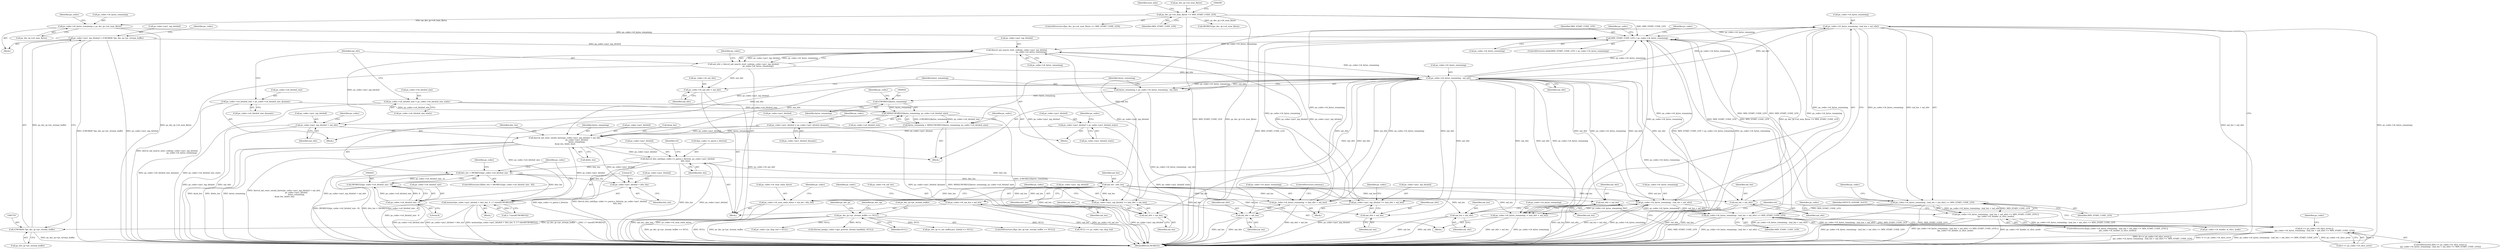 digraph "0_Android_87fb7909c49e6a4510ba86ace1ffc83459c7e1b9@API" {
"1001010" [label="(Call,ps_codec->i4_bytes_remaining - (nal_len + nal_ofst))"];
"1000911" [label="(Call,ps_codec->i4_bytes_remaining - nal_ofst)"];
"1000895" [label="(Call,ihevcd_nal_search_start_code(ps_codec->pu1_inp_bitsbuf,\n                                                ps_codec->i4_bytes_remaining))"];
"1000754" [label="(Call,ps_codec->pu1_inp_bitsbuf = (UWORD8 *)ps_dec_ip->pv_stream_buffer)"];
"1000758" [label="(Call,(UWORD8 *)ps_dec_ip->pv_stream_buffer)"];
"1000260" [label="(Call,ps_dec_ip->pv_stream_buffer == NULL)"];
"1001105" [label="(Call,ps_codec->pu1_inp_bitsbuf += (nal_ofst + nal_len))"];
"1000965" [label="(Call,nal_len - bits_len)"];
"1000940" [label="(Call,bits_len < (WORD32)(ps_codec->u4_bitsbuf_size - 8))"];
"1000973" [label="(Call,ihevcd_bits_init(&ps_codec->s_parse.s_bitstrm, ps_codec->pu1_bitsbuf,\n                         bits_len))"];
"1000925" [label="(Call,ihevcd_nal_remv_emuln_bytes(ps_codec->pu1_inp_bitsbuf + nal_ofst,\n                                        ps_codec->pu1_bitsbuf,\n                                        bytes_remaining,\n &nal_len, &bits_len))"];
"1000863" [label="(Call,ps_codec->pu1_bitsbuf = ps_codec->pu1_bitsbuf_dynamic)"];
"1000879" [label="(Call,ps_codec->pu1_bitsbuf = ps_codec->pu1_bitsbuf_static)"];
"1000916" [label="(Call,bytes_remaining = MIN((UWORD32)bytes_remaining, ps_codec->u4_bitsbuf_size))"];
"1000918" [label="(Call,MIN((UWORD32)bytes_remaining, ps_codec->u4_bitsbuf_size))"];
"1000919" [label="(Call,(UWORD32)bytes_remaining)"];
"1000909" [label="(Call,bytes_remaining = ps_codec->i4_bytes_remaining - nal_ofst)"];
"1000870" [label="(Call,ps_codec->u4_bitsbuf_size = ps_codec->u4_bitsbuf_size_dynamic)"];
"1000886" [label="(Call,ps_codec->u4_bitsbuf_size = ps_codec->u4_bitsbuf_size_static)"];
"1000942" [label="(Call,(WORD32)(ps_codec->u4_bitsbuf_size - 8))"];
"1000944" [label="(Call,ps_codec->u4_bitsbuf_size - 8)"];
"1001152" [label="(Call,ps_codec->pu1_inp_bitsbuf += (nal_ofst + nal_len))"];
"1000795" [label="(Call,MIN_START_CODE_LEN < ps_codec->i4_bytes_remaining)"];
"1000281" [label="(Call,ps_dec_ip->u4_num_Bytes <= MIN_START_CODE_LEN)"];
"1001142" [label="(Call,ps_codec->i4_bytes_remaining - (nal_len + nal_ofst) <= MIN_START_CODE_LEN)"];
"1001143" [label="(Call,ps_codec->i4_bytes_remaining - (nal_len + nal_ofst))"];
"1001010" [label="(Call,ps_codec->i4_bytes_remaining - (nal_len + nal_ofst))"];
"1001009" [label="(Call,ps_codec->i4_bytes_remaining - (nal_len + nal_ofst) <= MIN_START_CODE_LEN)"];
"1001112" [label="(Call,ps_codec->i4_bytes_remaining -= (nal_ofst + nal_len))"];
"1000747" [label="(Call,ps_codec->i4_bytes_remaining = ps_dec_ip->u4_num_Bytes)"];
"1001159" [label="(Call,ps_codec->i4_bytes_remaining -= (nal_ofst + nal_len))"];
"1000893" [label="(Call,nal_ofst = ihevcd_nal_search_start_code(ps_codec->pu1_inp_bitsbuf,\n                                                ps_codec->i4_bytes_remaining))"];
"1000902" [label="(Call,ps_codec->i4_nal_ofst = nal_ofst)"];
"1000950" [label="(Call,memset(ps_codec->pu1_bitsbuf + bits_len, 0, 2 * sizeof(UWORD32)))"];
"1000951" [label="(Call,ps_codec->pu1_bitsbuf + bits_len)"];
"1000961" [label="(Call,ps_codec->i4_num_emln_bytes = nal_len - bits_len)"];
"1000968" [label="(Call,ps_codec->i4_nal_len = nal_len)"];
"1001008" [label="(Call,(ps_codec->i4_bytes_remaining - (nal_len + nal_ofst) <= MIN_START_CODE_LEN) ||\n (ps_codec->i4_header_in_slice_mode))"];
"1001136" [label="(Call,(0 == ps_codec->i4_slice_error) ||\n (ps_codec->i4_bytes_remaining - (nal_len + nal_ofst) <= MIN_START_CODE_LEN))"];
"1001014" [label="(Call,nal_len + nal_ofst)"];
"1001109" [label="(Call,nal_ofst + nal_len)"];
"1001116" [label="(Call,nal_ofst + nal_len)"];
"1001147" [label="(Call,nal_len + nal_ofst)"];
"1001156" [label="(Call,nal_ofst + nal_len)"];
"1001163" [label="(Call,nal_ofst + nal_len)"];
"1000926" [label="(Call,ps_codec->pu1_inp_bitsbuf + nal_ofst)"];
"1000923" [label="(Identifier,ps_codec)"];
"1001142" [label="(Call,ps_codec->i4_bytes_remaining - (nal_len + nal_ofst) <= MIN_START_CODE_LEN)"];
"1000904" [label="(Identifier,ps_codec)"];
"1000264" [label="(Identifier,NULL)"];
"1000941" [label="(Identifier,bits_len)"];
"1000965" [label="(Call,nal_len - bits_len)"];
"1000325" [label="(Identifier,num_mbs)"];
"1001017" [label="(Identifier,MIN_START_CODE_LEN)"];
"1000756" [label="(Identifier,ps_codec)"];
"1000939" [label="(ControlStructure,if(bits_len < (WORD32)(ps_codec->u4_bitsbuf_size - 8)))"];
"1000972" [label="(Identifier,nal_len)"];
"1000895" [label="(Call,ihevcd_nal_search_start_code(ps_codec->pu1_inp_bitsbuf,\n                                                ps_codec->i4_bytes_remaining))"];
"1000970" [label="(Identifier,ps_codec)"];
"1000911" [label="(Call,ps_codec->i4_bytes_remaining - nal_ofst)"];
"1000758" [label="(Call,(UWORD8 *)ps_dec_ip->pv_stream_buffer)"];
"1000404" [label="(Call,ps_dec_ip->s_out_buffer.pu1_bufs[i] == NULL)"];
"1000934" [label="(Identifier,bytes_remaining)"];
"1000289" [label="(Call,(WORD32)ps_dec_ip->u4_num_Bytes)"];
"1001231" [label="(Identifier,ps_codec)"];
"1000907" [label="(Block,)"];
"1000916" [label="(Call,bytes_remaining = MIN((UWORD32)bytes_remaining, ps_codec->u4_bitsbuf_size))"];
"1000797" [label="(Call,ps_codec->i4_bytes_remaining)"];
"1000755" [label="(Call,ps_codec->pu1_inp_bitsbuf)"];
"1001011" [label="(Call,ps_codec->i4_bytes_remaining)"];
"1000931" [label="(Call,ps_codec->pu1_bitsbuf)"];
"1000906" [label="(Identifier,nal_ofst)"];
"1000285" [label="(Identifier,MIN_START_CODE_LEN)"];
"1001117" [label="(Identifier,nal_ofst)"];
"1000948" [label="(Literal,8)"];
"1000955" [label="(Identifier,bits_len)"];
"1001161" [label="(Identifier,ps_codec)"];
"1001087" [label="(Identifier,IHEVCD_IGNORE_SLICE)"];
"1000893" [label="(Call,nal_ofst = ihevcd_nal_search_start_code(ps_codec->pu1_inp_bitsbuf,\n                                                ps_codec->i4_bytes_remaining))"];
"1001109" [label="(Call,nal_ofst + nal_len)"];
"1000766" [label="(Identifier,ps_codec)"];
"1000966" [label="(Identifier,nal_len)"];
"1001105" [label="(Call,ps_codec->pu1_inp_bitsbuf += (nal_ofst + nal_len))"];
"1000883" [label="(Call,ps_codec->pu1_bitsbuf_static)"];
"1000912" [label="(Call,ps_codec->i4_bytes_remaining)"];
"1001136" [label="(Call,(0 == ps_codec->i4_slice_error) ||\n (ps_codec->i4_bytes_remaining - (nal_len + nal_ofst) <= MIN_START_CODE_LEN))"];
"1001010" [label="(Call,ps_codec->i4_bytes_remaining - (nal_len + nal_ofst))"];
"1001164" [label="(Identifier,nal_ofst)"];
"1000957" [label="(Call,2 * sizeof(UWORD32))"];
"1000796" [label="(Identifier,MIN_START_CODE_LEN)"];
"1000902" [label="(Call,ps_codec->i4_nal_ofst = nal_ofst)"];
"1000925" [label="(Call,ihevcd_nal_remv_emuln_bytes(ps_codec->pu1_inp_bitsbuf + nal_ofst,\n                                        ps_codec->pu1_bitsbuf,\n                                        bytes_remaining,\n &nal_len, &bits_len))"];
"1001149" [label="(Identifier,nal_ofst)"];
"1001019" [label="(Identifier,ps_codec)"];
"1000760" [label="(Call,ps_dec_ip->pv_stream_buffer)"];
"1001119" [label="(ControlStructure,continue;)"];
"1001137" [label="(Call,0 == ps_codec->i4_slice_error)"];
"1000983" [label="(Identifier,bits_len)"];
"1000794" [label="(ControlStructure,while(MIN_START_CODE_LEN < ps_codec->i4_bytes_remaining))"];
"1000864" [label="(Call,ps_codec->pu1_bitsbuf)"];
"1000748" [label="(Call,ps_codec->i4_bytes_remaining)"];
"1000973" [label="(Call,ihevcd_bits_init(&ps_codec->s_parse.s_bitstrm, ps_codec->pu1_bitsbuf,\n                         bits_len))"];
"1000879" [label="(Call,ps_codec->pu1_bitsbuf = ps_codec->pu1_bitsbuf_static)"];
"1001018" [label="(Call,ps_codec->i4_header_in_slice_mode)"];
"1001015" [label="(Identifier,nal_len)"];
"1000283" [label="(Identifier,ps_dec_ip)"];
"1000928" [label="(Identifier,ps_codec)"];
"1000952" [label="(Call,ps_codec->pu1_bitsbuf)"];
"1000949" [label="(Block,)"];
"1000867" [label="(Call,ps_codec->pu1_bitsbuf_dynamic)"];
"1001016" [label="(Identifier,nal_ofst)"];
"1000969" [label="(Call,ps_codec->i4_nal_len)"];
"1001148" [label="(Identifier,nal_len)"];
"1000280" [label="(ControlStructure,if(ps_dec_ip->u4_num_Bytes <= MIN_START_CODE_LEN))"];
"1000754" [label="(Call,ps_codec->pu1_inp_bitsbuf = (UWORD8 *)ps_dec_ip->pv_stream_buffer)"];
"1000961" [label="(Call,ps_codec->i4_num_emln_bytes = nal_len - bits_len)"];
"1000880" [label="(Call,ps_codec->pu1_bitsbuf)"];
"1001008" [label="(Call,(ps_codec->i4_bytes_remaining - (nal_len + nal_ofst) <= MIN_START_CODE_LEN) ||\n (ps_codec->i4_header_in_slice_mode))"];
"1001116" [label="(Call,nal_ofst + nal_len)"];
"1000963" [label="(Identifier,ps_codec)"];
"1000259" [label="(ControlStructure,if(ps_dec_ip->pv_stream_buffer == NULL))"];
"1000942" [label="(Call,(WORD32)(ps_codec->u4_bitsbuf_size - 8))"];
"1001165" [label="(Identifier,nal_len)"];
"1000890" [label="(Call,ps_codec->u4_bitsbuf_size_static)"];
"1000894" [label="(Identifier,nal_ofst)"];
"1001135" [label="(ControlStructure,if((0 == ps_codec->i4_slice_error) ||\n (ps_codec->i4_bytes_remaining - (nal_len + nal_ofst) <= MIN_START_CODE_LEN)))"];
"1000899" [label="(Call,ps_codec->i4_bytes_remaining)"];
"1001026" [label="(Identifier,ps_codec)"];
"1000682" [label="(Call,NULL == ps_codec->ps_disp_buf)"];
"1001157" [label="(Identifier,nal_ofst)"];
"1000962" [label="(Call,ps_codec->i4_num_emln_bytes)"];
"1001168" [label="(Identifier,ret)"];
"1000918" [label="(Call,MIN((UWORD32)bytes_remaining, ps_codec->u4_bitsbuf_size))"];
"1001143" [label="(Call,ps_codec->i4_bytes_remaining - (nal_len + nal_ofst))"];
"1000953" [label="(Identifier,ps_codec)"];
"1000795" [label="(Call,MIN_START_CODE_LEN < ps_codec->i4_bytes_remaining)"];
"1000985" [label="(Identifier,ret)"];
"1000282" [label="(Call,ps_dec_ip->u4_num_Bytes)"];
"1000968" [label="(Call,ps_codec->i4_nal_len = nal_len)"];
"1000944" [label="(Call,ps_codec->u4_bitsbuf_size - 8)"];
"1000967" [label="(Identifier,bits_len)"];
"1000751" [label="(Call,ps_dec_ip->u4_num_Bytes)"];
"1001111" [label="(Identifier,nal_len)"];
"1001114" [label="(Identifier,ps_codec)"];
"1000974" [label="(Call,&ps_codec->s_parse.s_bitstrm)"];
"1000935" [label="(Call,&nal_len)"];
"1000870" [label="(Call,ps_codec->u4_bitsbuf_size = ps_codec->u4_bitsbuf_size_dynamic)"];
"1000951" [label="(Call,ps_codec->pu1_bitsbuf + bits_len)"];
"1000281" [label="(Call,ps_dec_ip->u4_num_Bytes <= MIN_START_CODE_LEN)"];
"1001106" [label="(Call,ps_codec->pu1_inp_bitsbuf)"];
"1001009" [label="(Call,ps_codec->i4_bytes_remaining - (nal_len + nal_ofst) <= MIN_START_CODE_LEN)"];
"1001918" [label="(MethodReturn,WORD32)"];
"1001156" [label="(Call,nal_ofst + nal_len)"];
"1000888" [label="(Identifier,ps_codec)"];
"1001150" [label="(Identifier,MIN_START_CODE_LEN)"];
"1000260" [label="(Call,ps_dec_ip->pv_stream_buffer == NULL)"];
"1001113" [label="(Call,ps_codec->i4_bytes_remaining)"];
"1001158" [label="(Identifier,nal_len)"];
"1000930" [label="(Identifier,nal_ofst)"];
"1001014" [label="(Call,nal_len + nal_ofst)"];
"1000937" [label="(Call,&bits_len)"];
"1000956" [label="(Literal,0)"];
"1001110" [label="(Identifier,nal_ofst)"];
"1000977" [label="(Identifier,ps_codec)"];
"1001154" [label="(Identifier,ps_codec)"];
"1001089" [label="(Block,)"];
"1000862" [label="(Block,)"];
"1000145" [label="(Block,)"];
"1000886" [label="(Call,ps_codec->u4_bitsbuf_size = ps_codec->u4_bitsbuf_size_static)"];
"1000872" [label="(Identifier,ps_codec)"];
"1001163" [label="(Call,nal_ofst + nal_len)"];
"1000926" [label="(Call,ps_codec->pu1_inp_bitsbuf + nal_ofst)"];
"1000945" [label="(Call,ps_codec->u4_bitsbuf_size)"];
"1000871" [label="(Call,ps_codec->u4_bitsbuf_size)"];
"1001112" [label="(Call,ps_codec->i4_bytes_remaining -= (nal_ofst + nal_len))"];
"1000878" [label="(Block,)"];
"1000915" [label="(Identifier,nal_ofst)"];
"1000863" [label="(Call,ps_codec->pu1_bitsbuf = ps_codec->pu1_bitsbuf_dynamic)"];
"1000268" [label="(Identifier,ps_dec_op)"];
"1001007" [label="(ControlStructure,if((ps_codec->i4_bytes_remaining - (nal_len + nal_ofst) <= MIN_START_CODE_LEN) ||\n (ps_codec->i4_header_in_slice_mode)))"];
"1000874" [label="(Call,ps_codec->u4_bitsbuf_size_dynamic)"];
"1000919" [label="(Call,(UWORD32)bytes_remaining)"];
"1000921" [label="(Identifier,bytes_remaining)"];
"1000910" [label="(Identifier,bytes_remaining)"];
"1000800" [label="(Block,)"];
"1001159" [label="(Call,ps_codec->i4_bytes_remaining -= (nal_ofst + nal_len))"];
"1000940" [label="(Call,bits_len < (WORD32)(ps_codec->u4_bitsbuf_size - 8))"];
"1000780" [label="(Call,ps_codec->ps_disp_buf = NULL)"];
"1000887" [label="(Call,ps_codec->u4_bitsbuf_size)"];
"1001153" [label="(Call,ps_codec->pu1_inp_bitsbuf)"];
"1000980" [label="(Call,ps_codec->pu1_bitsbuf)"];
"1001144" [label="(Call,ps_codec->i4_bytes_remaining)"];
"1000917" [label="(Identifier,bytes_remaining)"];
"1000747" [label="(Call,ps_codec->i4_bytes_remaining = ps_dec_ip->u4_num_Bytes)"];
"1000806" [label="(Identifier,ps_codec)"];
"1001118" [label="(Identifier,nal_len)"];
"1001160" [label="(Call,ps_codec->i4_bytes_remaining)"];
"1001151" [label="(Block,)"];
"1000922" [label="(Call,ps_codec->u4_bitsbuf_size)"];
"1000932" [label="(Identifier,ps_codec)"];
"1000909" [label="(Call,bytes_remaining = ps_codec->i4_bytes_remaining - nal_ofst)"];
"1001147" [label="(Call,nal_len + nal_ofst)"];
"1000927" [label="(Call,ps_codec->pu1_inp_bitsbuf)"];
"1001152" [label="(Call,ps_codec->pu1_inp_bitsbuf += (nal_ofst + nal_len))"];
"1000903" [label="(Call,ps_codec->i4_nal_ofst)"];
"1000261" [label="(Call,ps_dec_ip->pv_stream_buffer)"];
"1000950" [label="(Call,memset(ps_codec->pu1_bitsbuf + bits_len, 0, 2 * sizeof(UWORD32)))"];
"1000896" [label="(Call,ps_codec->pu1_inp_bitsbuf)"];
"1001799" [label="(Call,ithread_join(ps_codec->apv_process_thread_handle[i], NULL))"];
"1001010" -> "1001009"  [label="AST: "];
"1001010" -> "1001014"  [label="CFG: "];
"1001011" -> "1001010"  [label="AST: "];
"1001014" -> "1001010"  [label="AST: "];
"1001017" -> "1001010"  [label="CFG: "];
"1001010" -> "1001918"  [label="DDG: nal_len + nal_ofst"];
"1001010" -> "1001918"  [label="DDG: ps_codec->i4_bytes_remaining"];
"1001010" -> "1000795"  [label="DDG: ps_codec->i4_bytes_remaining"];
"1001010" -> "1001009"  [label="DDG: ps_codec->i4_bytes_remaining"];
"1001010" -> "1001009"  [label="DDG: nal_len + nal_ofst"];
"1000911" -> "1001010"  [label="DDG: ps_codec->i4_bytes_remaining"];
"1000911" -> "1001010"  [label="DDG: nal_ofst"];
"1000965" -> "1001010"  [label="DDG: nal_len"];
"1001010" -> "1001112"  [label="DDG: ps_codec->i4_bytes_remaining"];
"1001010" -> "1001143"  [label="DDG: ps_codec->i4_bytes_remaining"];
"1001010" -> "1001159"  [label="DDG: ps_codec->i4_bytes_remaining"];
"1000911" -> "1000909"  [label="AST: "];
"1000911" -> "1000915"  [label="CFG: "];
"1000912" -> "1000911"  [label="AST: "];
"1000915" -> "1000911"  [label="AST: "];
"1000909" -> "1000911"  [label="CFG: "];
"1000911" -> "1001918"  [label="DDG: ps_codec->i4_bytes_remaining"];
"1000911" -> "1000795"  [label="DDG: ps_codec->i4_bytes_remaining"];
"1000911" -> "1000909"  [label="DDG: ps_codec->i4_bytes_remaining"];
"1000911" -> "1000909"  [label="DDG: nal_ofst"];
"1000895" -> "1000911"  [label="DDG: ps_codec->i4_bytes_remaining"];
"1000893" -> "1000911"  [label="DDG: nal_ofst"];
"1000911" -> "1000925"  [label="DDG: nal_ofst"];
"1000911" -> "1000926"  [label="DDG: nal_ofst"];
"1000911" -> "1001014"  [label="DDG: nal_ofst"];
"1000911" -> "1001105"  [label="DDG: nal_ofst"];
"1000911" -> "1001109"  [label="DDG: nal_ofst"];
"1000911" -> "1001112"  [label="DDG: nal_ofst"];
"1000911" -> "1001112"  [label="DDG: ps_codec->i4_bytes_remaining"];
"1000911" -> "1001116"  [label="DDG: nal_ofst"];
"1000911" -> "1001143"  [label="DDG: ps_codec->i4_bytes_remaining"];
"1000911" -> "1001143"  [label="DDG: nal_ofst"];
"1000911" -> "1001147"  [label="DDG: nal_ofst"];
"1000911" -> "1001152"  [label="DDG: nal_ofst"];
"1000911" -> "1001156"  [label="DDG: nal_ofst"];
"1000911" -> "1001159"  [label="DDG: nal_ofst"];
"1000911" -> "1001159"  [label="DDG: ps_codec->i4_bytes_remaining"];
"1000911" -> "1001163"  [label="DDG: nal_ofst"];
"1000895" -> "1000893"  [label="AST: "];
"1000895" -> "1000899"  [label="CFG: "];
"1000896" -> "1000895"  [label="AST: "];
"1000899" -> "1000895"  [label="AST: "];
"1000893" -> "1000895"  [label="CFG: "];
"1000895" -> "1000893"  [label="DDG: ps_codec->pu1_inp_bitsbuf"];
"1000895" -> "1000893"  [label="DDG: ps_codec->i4_bytes_remaining"];
"1000754" -> "1000895"  [label="DDG: ps_codec->pu1_inp_bitsbuf"];
"1001105" -> "1000895"  [label="DDG: ps_codec->pu1_inp_bitsbuf"];
"1001152" -> "1000895"  [label="DDG: ps_codec->pu1_inp_bitsbuf"];
"1000795" -> "1000895"  [label="DDG: ps_codec->i4_bytes_remaining"];
"1000895" -> "1000925"  [label="DDG: ps_codec->pu1_inp_bitsbuf"];
"1000895" -> "1000926"  [label="DDG: ps_codec->pu1_inp_bitsbuf"];
"1000895" -> "1001105"  [label="DDG: ps_codec->pu1_inp_bitsbuf"];
"1000895" -> "1001152"  [label="DDG: ps_codec->pu1_inp_bitsbuf"];
"1000754" -> "1000145"  [label="AST: "];
"1000754" -> "1000758"  [label="CFG: "];
"1000755" -> "1000754"  [label="AST: "];
"1000758" -> "1000754"  [label="AST: "];
"1000766" -> "1000754"  [label="CFG: "];
"1000754" -> "1001918"  [label="DDG: (UWORD8 *)ps_dec_ip->pv_stream_buffer"];
"1000754" -> "1001918"  [label="DDG: ps_codec->pu1_inp_bitsbuf"];
"1000758" -> "1000754"  [label="DDG: ps_dec_ip->pv_stream_buffer"];
"1000758" -> "1000760"  [label="CFG: "];
"1000759" -> "1000758"  [label="AST: "];
"1000760" -> "1000758"  [label="AST: "];
"1000758" -> "1001918"  [label="DDG: ps_dec_ip->pv_stream_buffer"];
"1000260" -> "1000758"  [label="DDG: ps_dec_ip->pv_stream_buffer"];
"1000260" -> "1000259"  [label="AST: "];
"1000260" -> "1000264"  [label="CFG: "];
"1000261" -> "1000260"  [label="AST: "];
"1000264" -> "1000260"  [label="AST: "];
"1000268" -> "1000260"  [label="CFG: "];
"1000283" -> "1000260"  [label="CFG: "];
"1000260" -> "1001918"  [label="DDG: ps_dec_ip->pv_stream_buffer == NULL"];
"1000260" -> "1001918"  [label="DDG: NULL"];
"1000260" -> "1001918"  [label="DDG: ps_dec_ip->pv_stream_buffer"];
"1000260" -> "1000404"  [label="DDG: NULL"];
"1000260" -> "1000682"  [label="DDG: NULL"];
"1000260" -> "1000780"  [label="DDG: NULL"];
"1000260" -> "1001799"  [label="DDG: NULL"];
"1001105" -> "1001089"  [label="AST: "];
"1001105" -> "1001109"  [label="CFG: "];
"1001106" -> "1001105"  [label="AST: "];
"1001109" -> "1001105"  [label="AST: "];
"1001114" -> "1001105"  [label="CFG: "];
"1001105" -> "1001918"  [label="DDG: ps_codec->pu1_inp_bitsbuf"];
"1000965" -> "1001105"  [label="DDG: nal_len"];
"1000965" -> "1000961"  [label="AST: "];
"1000965" -> "1000967"  [label="CFG: "];
"1000966" -> "1000965"  [label="AST: "];
"1000967" -> "1000965"  [label="AST: "];
"1000961" -> "1000965"  [label="CFG: "];
"1000965" -> "1000961"  [label="DDG: nal_len"];
"1000965" -> "1000961"  [label="DDG: bits_len"];
"1000940" -> "1000965"  [label="DDG: bits_len"];
"1000965" -> "1000968"  [label="DDG: nal_len"];
"1000965" -> "1000973"  [label="DDG: bits_len"];
"1000965" -> "1001014"  [label="DDG: nal_len"];
"1000965" -> "1001109"  [label="DDG: nal_len"];
"1000965" -> "1001112"  [label="DDG: nal_len"];
"1000965" -> "1001116"  [label="DDG: nal_len"];
"1000965" -> "1001143"  [label="DDG: nal_len"];
"1000965" -> "1001147"  [label="DDG: nal_len"];
"1000965" -> "1001152"  [label="DDG: nal_len"];
"1000965" -> "1001156"  [label="DDG: nal_len"];
"1000965" -> "1001159"  [label="DDG: nal_len"];
"1000965" -> "1001163"  [label="DDG: nal_len"];
"1000940" -> "1000939"  [label="AST: "];
"1000940" -> "1000942"  [label="CFG: "];
"1000941" -> "1000940"  [label="AST: "];
"1000942" -> "1000940"  [label="AST: "];
"1000953" -> "1000940"  [label="CFG: "];
"1000963" -> "1000940"  [label="CFG: "];
"1000940" -> "1001918"  [label="DDG: (WORD32)(ps_codec->u4_bitsbuf_size - 8)"];
"1000940" -> "1001918"  [label="DDG: bits_len < (WORD32)(ps_codec->u4_bitsbuf_size - 8)"];
"1000973" -> "1000940"  [label="DDG: bits_len"];
"1000942" -> "1000940"  [label="DDG: ps_codec->u4_bitsbuf_size - 8"];
"1000940" -> "1000950"  [label="DDG: bits_len"];
"1000940" -> "1000951"  [label="DDG: bits_len"];
"1000973" -> "1000800"  [label="AST: "];
"1000973" -> "1000983"  [label="CFG: "];
"1000974" -> "1000973"  [label="AST: "];
"1000980" -> "1000973"  [label="AST: "];
"1000983" -> "1000973"  [label="AST: "];
"1000985" -> "1000973"  [label="CFG: "];
"1000973" -> "1001918"  [label="DDG: &ps_codec->s_parse.s_bitstrm"];
"1000973" -> "1001918"  [label="DDG: ihevcd_bits_init(&ps_codec->s_parse.s_bitstrm, ps_codec->pu1_bitsbuf,\n                         bits_len)"];
"1000973" -> "1001918"  [label="DDG: bits_len"];
"1000973" -> "1001918"  [label="DDG: ps_codec->pu1_bitsbuf"];
"1000925" -> "1000973"  [label="DDG: ps_codec->pu1_bitsbuf"];
"1000925" -> "1000907"  [label="AST: "];
"1000925" -> "1000937"  [label="CFG: "];
"1000926" -> "1000925"  [label="AST: "];
"1000931" -> "1000925"  [label="AST: "];
"1000934" -> "1000925"  [label="AST: "];
"1000935" -> "1000925"  [label="AST: "];
"1000937" -> "1000925"  [label="AST: "];
"1000941" -> "1000925"  [label="CFG: "];
"1000925" -> "1001918"  [label="DDG: ps_codec->pu1_inp_bitsbuf + nal_ofst"];
"1000925" -> "1001918"  [label="DDG: &nal_len"];
"1000925" -> "1001918"  [label="DDG: &bits_len"];
"1000925" -> "1001918"  [label="DDG: bytes_remaining"];
"1000925" -> "1001918"  [label="DDG: ihevcd_nal_remv_emuln_bytes(ps_codec->pu1_inp_bitsbuf + nal_ofst,\n                                        ps_codec->pu1_bitsbuf,\n                                        bytes_remaining,\n &nal_len, &bits_len)"];
"1000863" -> "1000925"  [label="DDG: ps_codec->pu1_bitsbuf"];
"1000879" -> "1000925"  [label="DDG: ps_codec->pu1_bitsbuf"];
"1000916" -> "1000925"  [label="DDG: bytes_remaining"];
"1000925" -> "1000950"  [label="DDG: ps_codec->pu1_bitsbuf"];
"1000925" -> "1000951"  [label="DDG: ps_codec->pu1_bitsbuf"];
"1000863" -> "1000862"  [label="AST: "];
"1000863" -> "1000867"  [label="CFG: "];
"1000864" -> "1000863"  [label="AST: "];
"1000867" -> "1000863"  [label="AST: "];
"1000872" -> "1000863"  [label="CFG: "];
"1000863" -> "1001918"  [label="DDG: ps_codec->pu1_bitsbuf_dynamic"];
"1000879" -> "1000878"  [label="AST: "];
"1000879" -> "1000883"  [label="CFG: "];
"1000880" -> "1000879"  [label="AST: "];
"1000883" -> "1000879"  [label="AST: "];
"1000888" -> "1000879"  [label="CFG: "];
"1000879" -> "1001918"  [label="DDG: ps_codec->pu1_bitsbuf_static"];
"1000916" -> "1000907"  [label="AST: "];
"1000916" -> "1000918"  [label="CFG: "];
"1000917" -> "1000916"  [label="AST: "];
"1000918" -> "1000916"  [label="AST: "];
"1000928" -> "1000916"  [label="CFG: "];
"1000916" -> "1001918"  [label="DDG: MIN((UWORD32)bytes_remaining, ps_codec->u4_bitsbuf_size)"];
"1000918" -> "1000916"  [label="DDG: (UWORD32)bytes_remaining"];
"1000918" -> "1000916"  [label="DDG: ps_codec->u4_bitsbuf_size"];
"1000918" -> "1000922"  [label="CFG: "];
"1000919" -> "1000918"  [label="AST: "];
"1000922" -> "1000918"  [label="AST: "];
"1000918" -> "1001918"  [label="DDG: (UWORD32)bytes_remaining"];
"1000919" -> "1000918"  [label="DDG: bytes_remaining"];
"1000870" -> "1000918"  [label="DDG: ps_codec->u4_bitsbuf_size"];
"1000886" -> "1000918"  [label="DDG: ps_codec->u4_bitsbuf_size"];
"1000918" -> "1000944"  [label="DDG: ps_codec->u4_bitsbuf_size"];
"1000919" -> "1000921"  [label="CFG: "];
"1000920" -> "1000919"  [label="AST: "];
"1000921" -> "1000919"  [label="AST: "];
"1000923" -> "1000919"  [label="CFG: "];
"1000909" -> "1000919"  [label="DDG: bytes_remaining"];
"1000909" -> "1000907"  [label="AST: "];
"1000910" -> "1000909"  [label="AST: "];
"1000917" -> "1000909"  [label="CFG: "];
"1000909" -> "1001918"  [label="DDG: ps_codec->i4_bytes_remaining - nal_ofst"];
"1000870" -> "1000862"  [label="AST: "];
"1000870" -> "1000874"  [label="CFG: "];
"1000871" -> "1000870"  [label="AST: "];
"1000874" -> "1000870"  [label="AST: "];
"1000894" -> "1000870"  [label="CFG: "];
"1000870" -> "1001918"  [label="DDG: ps_codec->u4_bitsbuf_size_dynamic"];
"1000886" -> "1000878"  [label="AST: "];
"1000886" -> "1000890"  [label="CFG: "];
"1000887" -> "1000886"  [label="AST: "];
"1000890" -> "1000886"  [label="AST: "];
"1000894" -> "1000886"  [label="CFG: "];
"1000886" -> "1001918"  [label="DDG: ps_codec->u4_bitsbuf_size_static"];
"1000942" -> "1000944"  [label="CFG: "];
"1000943" -> "1000942"  [label="AST: "];
"1000944" -> "1000942"  [label="AST: "];
"1000942" -> "1001918"  [label="DDG: ps_codec->u4_bitsbuf_size - 8"];
"1000944" -> "1000942"  [label="DDG: ps_codec->u4_bitsbuf_size"];
"1000944" -> "1000942"  [label="DDG: 8"];
"1000944" -> "1000948"  [label="CFG: "];
"1000945" -> "1000944"  [label="AST: "];
"1000948" -> "1000944"  [label="AST: "];
"1000944" -> "1001918"  [label="DDG: ps_codec->u4_bitsbuf_size"];
"1001152" -> "1001151"  [label="AST: "];
"1001152" -> "1001156"  [label="CFG: "];
"1001153" -> "1001152"  [label="AST: "];
"1001156" -> "1001152"  [label="AST: "];
"1001161" -> "1001152"  [label="CFG: "];
"1001152" -> "1001918"  [label="DDG: ps_codec->pu1_inp_bitsbuf"];
"1000795" -> "1000794"  [label="AST: "];
"1000795" -> "1000797"  [label="CFG: "];
"1000796" -> "1000795"  [label="AST: "];
"1000797" -> "1000795"  [label="AST: "];
"1000806" -> "1000795"  [label="CFG: "];
"1001231" -> "1000795"  [label="CFG: "];
"1000795" -> "1001918"  [label="DDG: MIN_START_CODE_LEN"];
"1000795" -> "1001918"  [label="DDG: MIN_START_CODE_LEN < ps_codec->i4_bytes_remaining"];
"1000795" -> "1001918"  [label="DDG: ps_codec->i4_bytes_remaining"];
"1000281" -> "1000795"  [label="DDG: MIN_START_CODE_LEN"];
"1001142" -> "1000795"  [label="DDG: MIN_START_CODE_LEN"];
"1001009" -> "1000795"  [label="DDG: MIN_START_CODE_LEN"];
"1001112" -> "1000795"  [label="DDG: ps_codec->i4_bytes_remaining"];
"1000747" -> "1000795"  [label="DDG: ps_codec->i4_bytes_remaining"];
"1001159" -> "1000795"  [label="DDG: ps_codec->i4_bytes_remaining"];
"1001143" -> "1000795"  [label="DDG: ps_codec->i4_bytes_remaining"];
"1000795" -> "1001009"  [label="DDG: MIN_START_CODE_LEN"];
"1000795" -> "1001142"  [label="DDG: MIN_START_CODE_LEN"];
"1000281" -> "1000280"  [label="AST: "];
"1000281" -> "1000285"  [label="CFG: "];
"1000282" -> "1000281"  [label="AST: "];
"1000285" -> "1000281"  [label="AST: "];
"1000290" -> "1000281"  [label="CFG: "];
"1000325" -> "1000281"  [label="CFG: "];
"1000281" -> "1001918"  [label="DDG: MIN_START_CODE_LEN"];
"1000281" -> "1001918"  [label="DDG: ps_dec_ip->u4_num_Bytes"];
"1000281" -> "1001918"  [label="DDG: ps_dec_ip->u4_num_Bytes <= MIN_START_CODE_LEN"];
"1000281" -> "1000289"  [label="DDG: ps_dec_ip->u4_num_Bytes"];
"1000281" -> "1000747"  [label="DDG: ps_dec_ip->u4_num_Bytes"];
"1001142" -> "1001136"  [label="AST: "];
"1001142" -> "1001150"  [label="CFG: "];
"1001143" -> "1001142"  [label="AST: "];
"1001150" -> "1001142"  [label="AST: "];
"1001136" -> "1001142"  [label="CFG: "];
"1001142" -> "1001918"  [label="DDG: MIN_START_CODE_LEN"];
"1001142" -> "1001918"  [label="DDG: ps_codec->i4_bytes_remaining - (nal_len + nal_ofst)"];
"1001142" -> "1001136"  [label="DDG: ps_codec->i4_bytes_remaining - (nal_len + nal_ofst)"];
"1001142" -> "1001136"  [label="DDG: MIN_START_CODE_LEN"];
"1001143" -> "1001142"  [label="DDG: ps_codec->i4_bytes_remaining"];
"1001143" -> "1001142"  [label="DDG: nal_len + nal_ofst"];
"1001009" -> "1001142"  [label="DDG: MIN_START_CODE_LEN"];
"1001143" -> "1001147"  [label="CFG: "];
"1001144" -> "1001143"  [label="AST: "];
"1001147" -> "1001143"  [label="AST: "];
"1001150" -> "1001143"  [label="CFG: "];
"1001143" -> "1001918"  [label="DDG: nal_len + nal_ofst"];
"1001143" -> "1001918"  [label="DDG: ps_codec->i4_bytes_remaining"];
"1001143" -> "1001159"  [label="DDG: ps_codec->i4_bytes_remaining"];
"1001009" -> "1001008"  [label="AST: "];
"1001009" -> "1001017"  [label="CFG: "];
"1001017" -> "1001009"  [label="AST: "];
"1001019" -> "1001009"  [label="CFG: "];
"1001008" -> "1001009"  [label="CFG: "];
"1001009" -> "1001918"  [label="DDG: ps_codec->i4_bytes_remaining - (nal_len + nal_ofst)"];
"1001009" -> "1001918"  [label="DDG: MIN_START_CODE_LEN"];
"1001009" -> "1001008"  [label="DDG: ps_codec->i4_bytes_remaining - (nal_len + nal_ofst)"];
"1001009" -> "1001008"  [label="DDG: MIN_START_CODE_LEN"];
"1001112" -> "1001089"  [label="AST: "];
"1001112" -> "1001116"  [label="CFG: "];
"1001113" -> "1001112"  [label="AST: "];
"1001116" -> "1001112"  [label="AST: "];
"1001119" -> "1001112"  [label="CFG: "];
"1001112" -> "1001918"  [label="DDG: nal_ofst + nal_len"];
"1000747" -> "1000145"  [label="AST: "];
"1000747" -> "1000751"  [label="CFG: "];
"1000748" -> "1000747"  [label="AST: "];
"1000751" -> "1000747"  [label="AST: "];
"1000756" -> "1000747"  [label="CFG: "];
"1000747" -> "1001918"  [label="DDG: ps_dec_ip->u4_num_Bytes"];
"1001159" -> "1001151"  [label="AST: "];
"1001159" -> "1001163"  [label="CFG: "];
"1001160" -> "1001159"  [label="AST: "];
"1001163" -> "1001159"  [label="AST: "];
"1001168" -> "1001159"  [label="CFG: "];
"1001159" -> "1001918"  [label="DDG: nal_ofst + nal_len"];
"1001159" -> "1001918"  [label="DDG: ps_codec->i4_bytes_remaining"];
"1000893" -> "1000800"  [label="AST: "];
"1000894" -> "1000893"  [label="AST: "];
"1000904" -> "1000893"  [label="CFG: "];
"1000893" -> "1001918"  [label="DDG: ihevcd_nal_search_start_code(ps_codec->pu1_inp_bitsbuf,\n                                                ps_codec->i4_bytes_remaining)"];
"1000893" -> "1000902"  [label="DDG: nal_ofst"];
"1000902" -> "1000800"  [label="AST: "];
"1000902" -> "1000906"  [label="CFG: "];
"1000903" -> "1000902"  [label="AST: "];
"1000906" -> "1000902"  [label="AST: "];
"1000910" -> "1000902"  [label="CFG: "];
"1000902" -> "1001918"  [label="DDG: ps_codec->i4_nal_ofst"];
"1000950" -> "1000949"  [label="AST: "];
"1000950" -> "1000957"  [label="CFG: "];
"1000951" -> "1000950"  [label="AST: "];
"1000956" -> "1000950"  [label="AST: "];
"1000957" -> "1000950"  [label="AST: "];
"1000963" -> "1000950"  [label="CFG: "];
"1000950" -> "1001918"  [label="DDG: memset(ps_codec->pu1_bitsbuf + bits_len, 0, 2 * sizeof(UWORD32))"];
"1000950" -> "1001918"  [label="DDG: 2 * sizeof(UWORD32)"];
"1000950" -> "1001918"  [label="DDG: ps_codec->pu1_bitsbuf + bits_len"];
"1000957" -> "1000950"  [label="DDG: 2"];
"1000951" -> "1000955"  [label="CFG: "];
"1000952" -> "1000951"  [label="AST: "];
"1000955" -> "1000951"  [label="AST: "];
"1000956" -> "1000951"  [label="CFG: "];
"1000961" -> "1000800"  [label="AST: "];
"1000962" -> "1000961"  [label="AST: "];
"1000970" -> "1000961"  [label="CFG: "];
"1000961" -> "1001918"  [label="DDG: nal_len - bits_len"];
"1000961" -> "1001918"  [label="DDG: ps_codec->i4_num_emln_bytes"];
"1000968" -> "1000800"  [label="AST: "];
"1000968" -> "1000972"  [label="CFG: "];
"1000969" -> "1000968"  [label="AST: "];
"1000972" -> "1000968"  [label="AST: "];
"1000977" -> "1000968"  [label="CFG: "];
"1000968" -> "1001918"  [label="DDG: nal_len"];
"1000968" -> "1001918"  [label="DDG: ps_codec->i4_nal_len"];
"1001008" -> "1001007"  [label="AST: "];
"1001008" -> "1001018"  [label="CFG: "];
"1001018" -> "1001008"  [label="AST: "];
"1001026" -> "1001008"  [label="CFG: "];
"1001087" -> "1001008"  [label="CFG: "];
"1001008" -> "1001918"  [label="DDG: (ps_codec->i4_bytes_remaining - (nal_len + nal_ofst) <= MIN_START_CODE_LEN) ||\n (ps_codec->i4_header_in_slice_mode)"];
"1001008" -> "1001918"  [label="DDG: ps_codec->i4_header_in_slice_mode"];
"1001008" -> "1001918"  [label="DDG: ps_codec->i4_bytes_remaining - (nal_len + nal_ofst) <= MIN_START_CODE_LEN"];
"1001008" -> "1001136"  [label="DDG: ps_codec->i4_bytes_remaining - (nal_len + nal_ofst) <= MIN_START_CODE_LEN"];
"1001136" -> "1001135"  [label="AST: "];
"1001136" -> "1001137"  [label="CFG: "];
"1001137" -> "1001136"  [label="AST: "];
"1001154" -> "1001136"  [label="CFG: "];
"1001168" -> "1001136"  [label="CFG: "];
"1001136" -> "1001918"  [label="DDG: 0 == ps_codec->i4_slice_error"];
"1001136" -> "1001918"  [label="DDG: ps_codec->i4_bytes_remaining - (nal_len + nal_ofst) <= MIN_START_CODE_LEN"];
"1001136" -> "1001918"  [label="DDG: (0 == ps_codec->i4_slice_error) ||\n (ps_codec->i4_bytes_remaining - (nal_len + nal_ofst) <= MIN_START_CODE_LEN)"];
"1001137" -> "1001136"  [label="DDG: 0"];
"1001137" -> "1001136"  [label="DDG: ps_codec->i4_slice_error"];
"1001014" -> "1001016"  [label="CFG: "];
"1001015" -> "1001014"  [label="AST: "];
"1001016" -> "1001014"  [label="AST: "];
"1001014" -> "1001918"  [label="DDG: nal_len"];
"1001014" -> "1001918"  [label="DDG: nal_ofst"];
"1001109" -> "1001111"  [label="CFG: "];
"1001110" -> "1001109"  [label="AST: "];
"1001111" -> "1001109"  [label="AST: "];
"1001116" -> "1001118"  [label="CFG: "];
"1001117" -> "1001116"  [label="AST: "];
"1001118" -> "1001116"  [label="AST: "];
"1001116" -> "1001918"  [label="DDG: nal_len"];
"1001116" -> "1001918"  [label="DDG: nal_ofst"];
"1001147" -> "1001149"  [label="CFG: "];
"1001148" -> "1001147"  [label="AST: "];
"1001149" -> "1001147"  [label="AST: "];
"1001147" -> "1001918"  [label="DDG: nal_len"];
"1001147" -> "1001918"  [label="DDG: nal_ofst"];
"1001156" -> "1001158"  [label="CFG: "];
"1001157" -> "1001156"  [label="AST: "];
"1001158" -> "1001156"  [label="AST: "];
"1001163" -> "1001165"  [label="CFG: "];
"1001164" -> "1001163"  [label="AST: "];
"1001165" -> "1001163"  [label="AST: "];
"1001163" -> "1001918"  [label="DDG: nal_len"];
"1001163" -> "1001918"  [label="DDG: nal_ofst"];
"1000926" -> "1000930"  [label="CFG: "];
"1000927" -> "1000926"  [label="AST: "];
"1000930" -> "1000926"  [label="AST: "];
"1000932" -> "1000926"  [label="CFG: "];
"1000926" -> "1001918"  [label="DDG: ps_codec->pu1_inp_bitsbuf"];
"1000926" -> "1001918"  [label="DDG: nal_ofst"];
}
